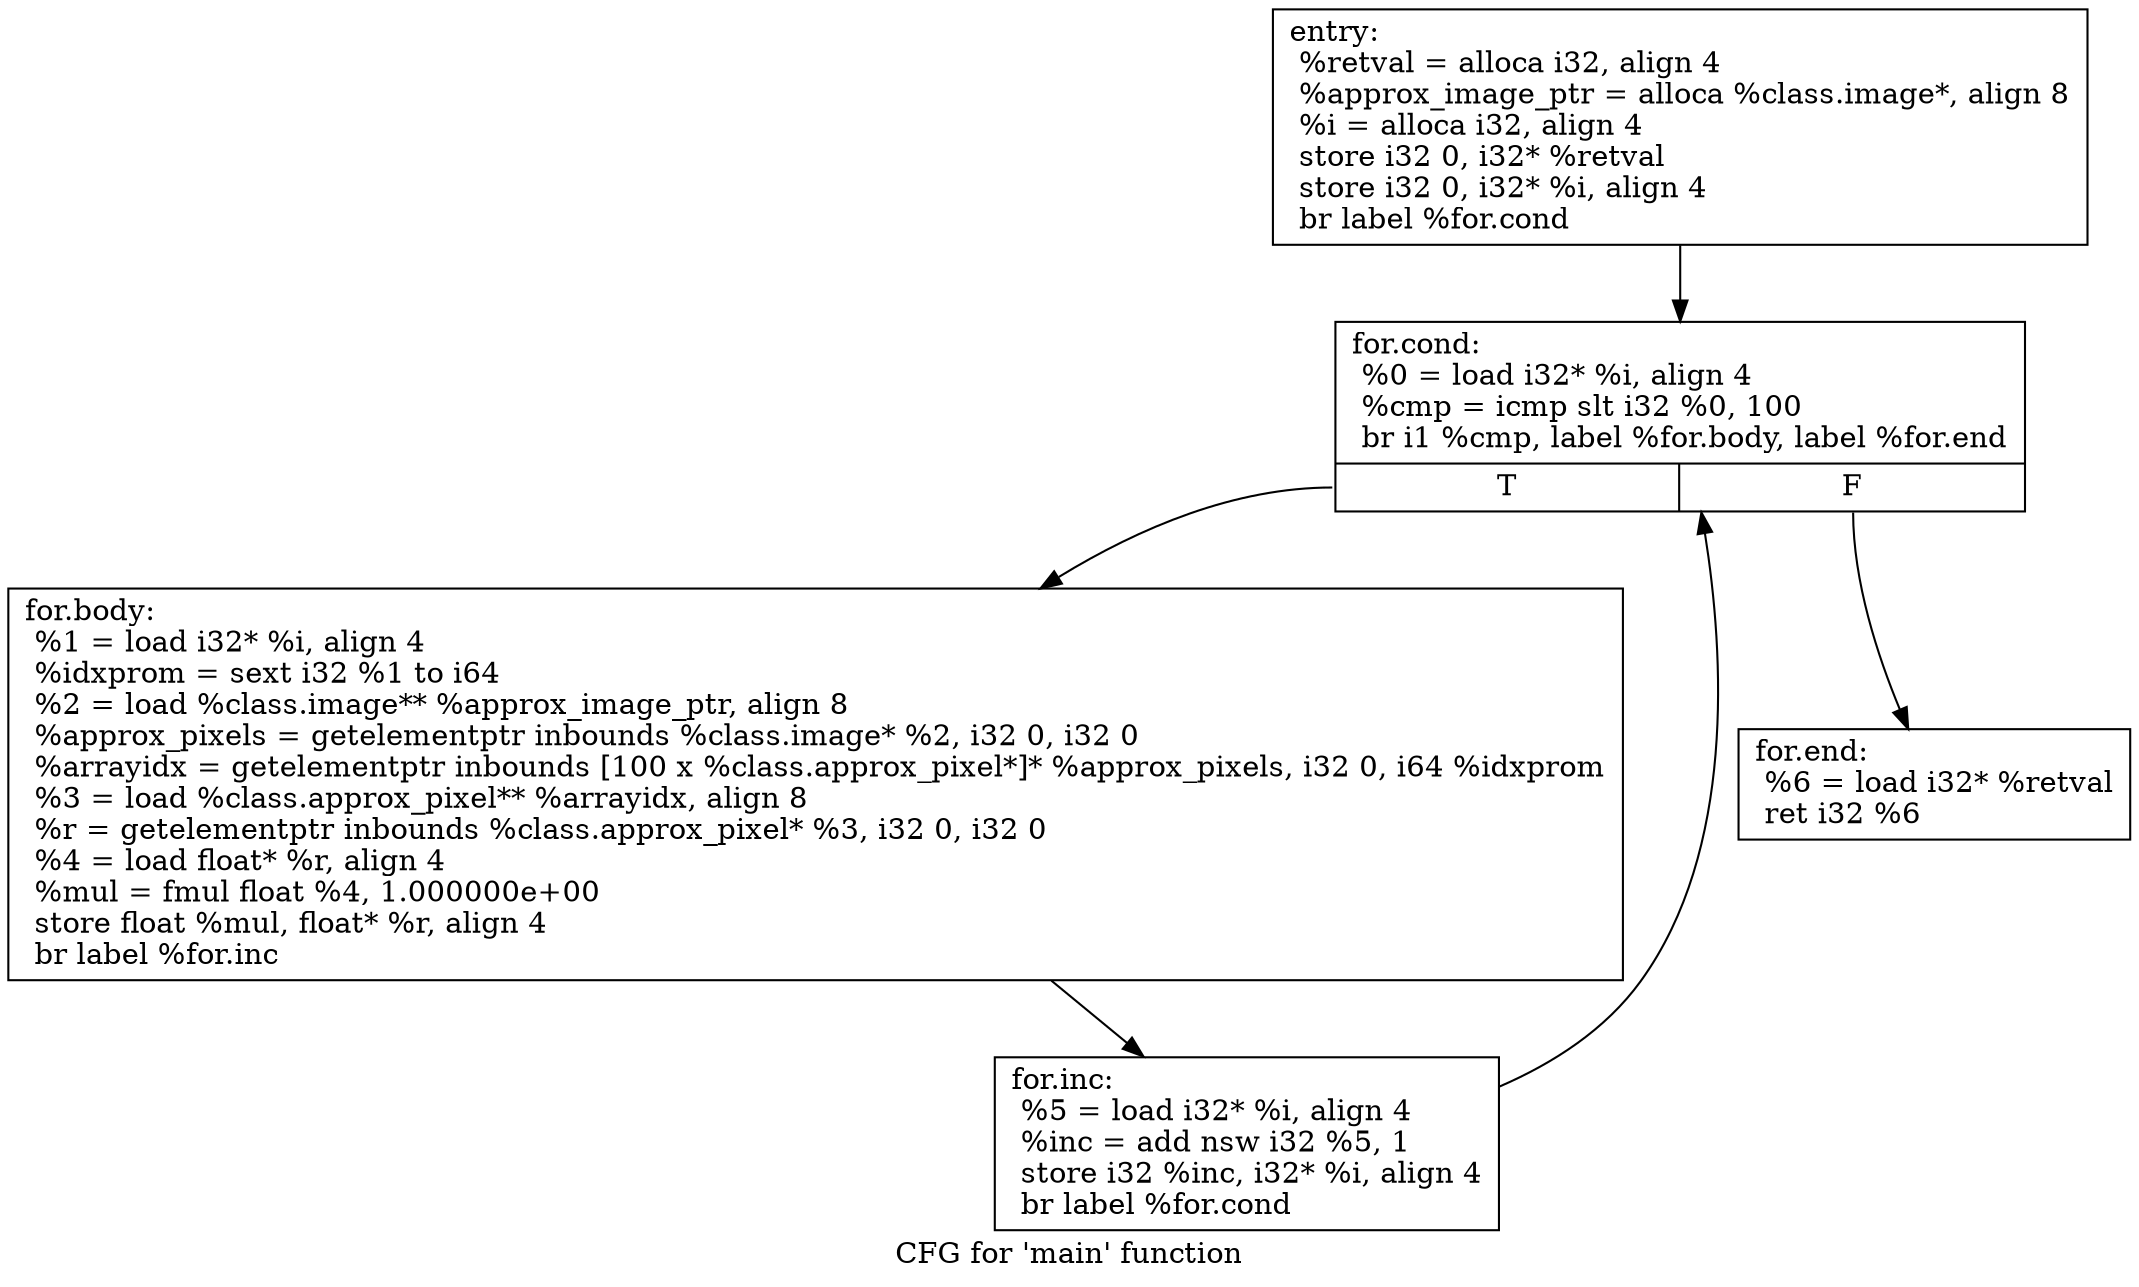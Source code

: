 digraph "CFG for 'main' function" {
	label="CFG for 'main' function";

	Node0x178b0a0 [shape=record,label="{entry:\l  %retval = alloca i32, align 4\l  %approx_image_ptr = alloca %class.image*, align 8\l  %i = alloca i32, align 4\l  store i32 0, i32* %retval\l  store i32 0, i32* %i, align 4\l  br label %for.cond\l}"];
	Node0x178b0a0 -> Node0x178d450;
	Node0x178d450 [shape=record,label="{for.cond:                                         \l  %0 = load i32* %i, align 4\l  %cmp = icmp slt i32 %0, 100\l  br i1 %cmp, label %for.body, label %for.end\l|{<s0>T|<s1>F}}"];
	Node0x178d450:s0 -> Node0x178d4b0;
	Node0x178d450:s1 -> Node0x178c1d0;
	Node0x178d4b0 [shape=record,label="{for.body:                                         \l  %1 = load i32* %i, align 4\l  %idxprom = sext i32 %1 to i64\l  %2 = load %class.image** %approx_image_ptr, align 8\l  %approx_pixels = getelementptr inbounds %class.image* %2, i32 0, i32 0\l  %arrayidx = getelementptr inbounds [100 x %class.approx_pixel*]* %approx_pixels, i32 0, i64 %idxprom\l  %3 = load %class.approx_pixel** %arrayidx, align 8\l  %r = getelementptr inbounds %class.approx_pixel* %3, i32 0, i32 0\l  %4 = load float* %r, align 4\l  %mul = fmul float %4, 1.000000e+00\l  store float %mul, float* %r, align 4\l  br label %for.inc\l}"];
	Node0x178d4b0 -> Node0x178d510;
	Node0x178d510 [shape=record,label="{for.inc:                                          \l  %5 = load i32* %i, align 4\l  %inc = add nsw i32 %5, 1\l  store i32 %inc, i32* %i, align 4\l  br label %for.cond\l}"];
	Node0x178d510 -> Node0x178d450;
	Node0x178c1d0 [shape=record,label="{for.end:                                          \l  %6 = load i32* %retval\l  ret i32 %6\l}"];
}
